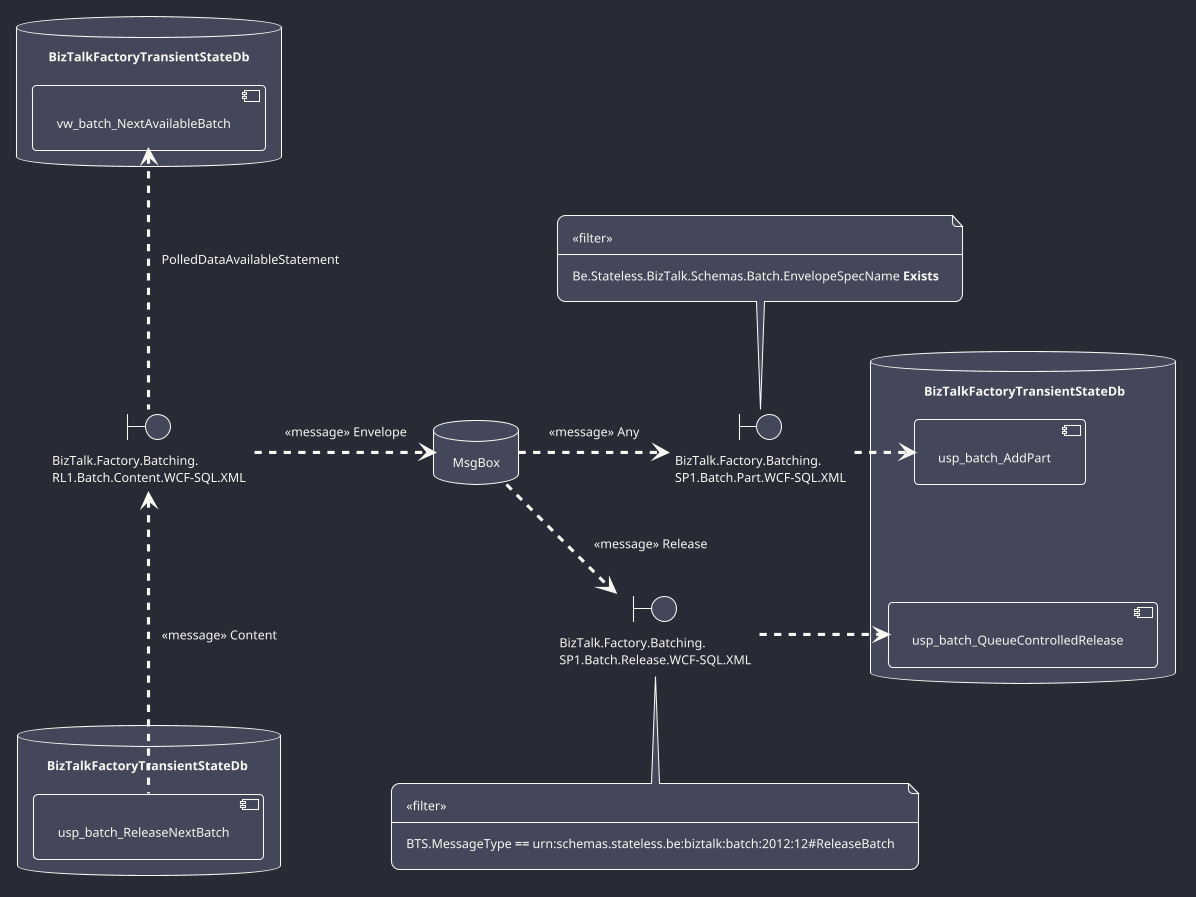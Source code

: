 ﻿@startuml
!theme metal
skinparam BackgroundColor #282a36
'skinparam LineType ortho
skinparam Arrow {
  Color #f8f8f2
  FontColor #f8f8f2
}
skinparam Boundary {
  BackgroundColor #44475a
  BorderColor #f8f8f2
  FontColor #f8f8f2
}
skinparam Component {
  BackgroundColor #44475a
  BorderColor #f8f8f2
  FontColor #f8f8f2
}
skinparam Database {
  BackgroundColor #44475a
  BorderColor #f8f8f2
  FontColor #f8f8f2
}
skinparam Note {
  BackgroundColor #44475a
  BorderColor #f8f8f2
  FontColor #f8f8f2
}

boundary rl1 as "BizTalk.Factory.Batching.\rRL1.Batch.Content.WCF-SQL.XML"
boundary sp1_part as "BizTalk.Factory.Batching.\rSP1.Batch.Part.WCF-SQL.XML"
  note top
    <<filter>>
    ---
    Be.Stateless.BizTalk.Schemas.Batch.EnvelopeSpecName **Exists**
  end note
boundary sp1_release as "BizTalk.Factory.Batching.\rSP1.Batch.Release.WCF-SQL.XML"
  note bottom
    <<filter>>
    ---
    BTS.MessageType **==** urn:schemas.stateless.be:biztalk:batch:2012:12#ReleaseBatch
  end note

database "BizTalkFactoryTransientStateDb" {
  component vw_batch_NextAvailableBatch as vw_poll
}
database "BizTalkFactoryTransientStateDb " {
  component usp_batch_ReleaseNextBatch as usp_release
}
database MsgBox
database " BizTalkFactoryTransientStateDb" {
  component usp_batch_AddPart as usp_add
  component usp_batch_QueueControlledRelease as usp_queue
}

rl1 .u..> vw_poll : " PolledDataAvailableStatement"
usp_release .u..> rl1 : " <<message>> Content"
rl1 .r..> MsgBox : " <<message>> Envelope"
MsgBox .r..> sp1_part : " <<message>> Any"
MsgBox .r..> sp1_release : " <<message>> Release"
sp1_part .r..> usp_add
sp1_release .r..> usp_queue

' layout tuning tricks
usp_add .[hidden]d.> usp_queue
@enduml